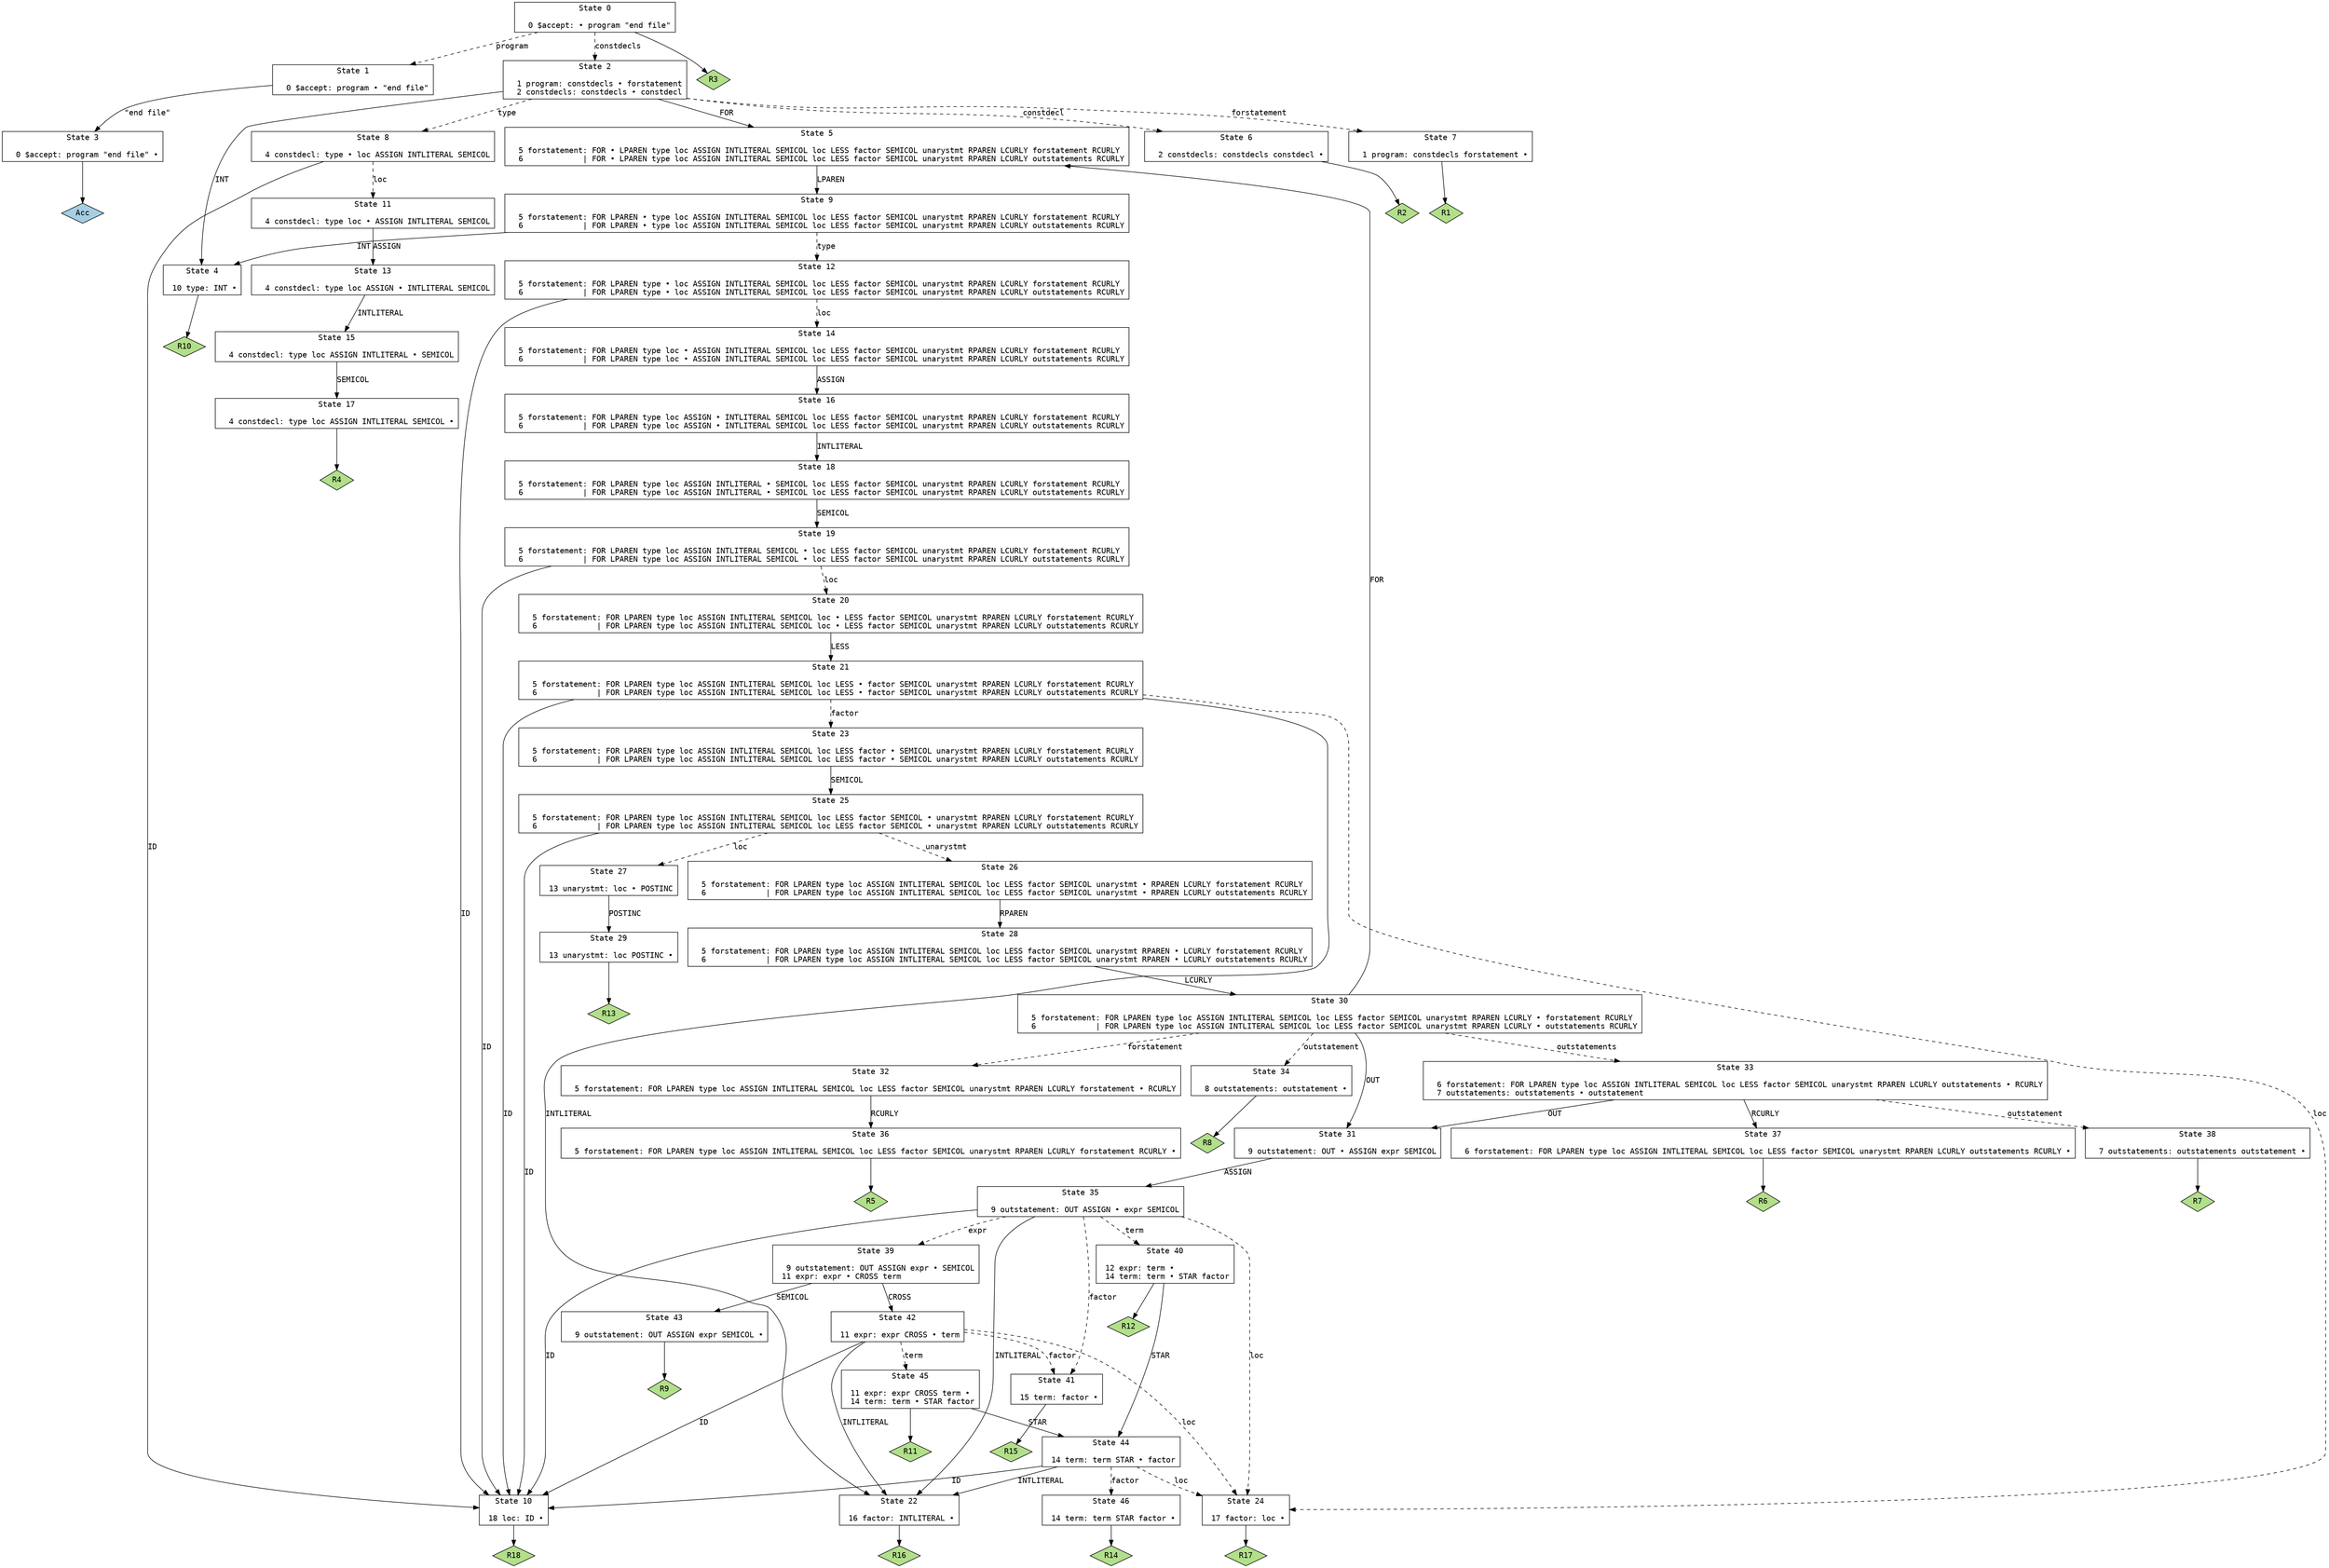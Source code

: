 // Generated by GNU Bison 3.8.2.
// Report bugs to <bug-bison@gnu.org>.
// Home page: <https://www.gnu.org/software/bison/>.

digraph "parser.yy"
{
  node [fontname = courier, shape = box, colorscheme = paired6]
  edge [fontname = courier]

  0 [label="State 0\n\l  0 $accept: • program \"end file\"\l"]
  0 -> 1 [style=dashed label="program"]
  0 -> 2 [style=dashed label="constdecls"]
  0 -> "0R3" [style=solid]
 "0R3" [label="R3", fillcolor=3, shape=diamond, style=filled]
  1 [label="State 1\n\l  0 $accept: program • \"end file\"\l"]
  1 -> 3 [style=solid label="\"end file\""]
  2 [label="State 2\n\l  1 program: constdecls • forstatement\l  2 constdecls: constdecls • constdecl\l"]
  2 -> 4 [style=solid label="INT"]
  2 -> 5 [style=solid label="FOR"]
  2 -> 6 [style=dashed label="constdecl"]
  2 -> 7 [style=dashed label="forstatement"]
  2 -> 8 [style=dashed label="type"]
  3 [label="State 3\n\l  0 $accept: program \"end file\" •\l"]
  3 -> "3R0" [style=solid]
 "3R0" [label="Acc", fillcolor=1, shape=diamond, style=filled]
  4 [label="State 4\n\l 10 type: INT •\l"]
  4 -> "4R10" [style=solid]
 "4R10" [label="R10", fillcolor=3, shape=diamond, style=filled]
  5 [label="State 5\n\l  5 forstatement: FOR • LPAREN type loc ASSIGN INTLITERAL SEMICOL loc LESS factor SEMICOL unarystmt RPAREN LCURLY forstatement RCURLY\l  6             | FOR • LPAREN type loc ASSIGN INTLITERAL SEMICOL loc LESS factor SEMICOL unarystmt RPAREN LCURLY outstatements RCURLY\l"]
  5 -> 9 [style=solid label="LPAREN"]
  6 [label="State 6\n\l  2 constdecls: constdecls constdecl •\l"]
  6 -> "6R2" [style=solid]
 "6R2" [label="R2", fillcolor=3, shape=diamond, style=filled]
  7 [label="State 7\n\l  1 program: constdecls forstatement •\l"]
  7 -> "7R1" [style=solid]
 "7R1" [label="R1", fillcolor=3, shape=diamond, style=filled]
  8 [label="State 8\n\l  4 constdecl: type • loc ASSIGN INTLITERAL SEMICOL\l"]
  8 -> 10 [style=solid label="ID"]
  8 -> 11 [style=dashed label="loc"]
  9 [label="State 9\n\l  5 forstatement: FOR LPAREN • type loc ASSIGN INTLITERAL SEMICOL loc LESS factor SEMICOL unarystmt RPAREN LCURLY forstatement RCURLY\l  6             | FOR LPAREN • type loc ASSIGN INTLITERAL SEMICOL loc LESS factor SEMICOL unarystmt RPAREN LCURLY outstatements RCURLY\l"]
  9 -> 4 [style=solid label="INT"]
  9 -> 12 [style=dashed label="type"]
  10 [label="State 10\n\l 18 loc: ID •\l"]
  10 -> "10R18" [style=solid]
 "10R18" [label="R18", fillcolor=3, shape=diamond, style=filled]
  11 [label="State 11\n\l  4 constdecl: type loc • ASSIGN INTLITERAL SEMICOL\l"]
  11 -> 13 [style=solid label="ASSIGN"]
  12 [label="State 12\n\l  5 forstatement: FOR LPAREN type • loc ASSIGN INTLITERAL SEMICOL loc LESS factor SEMICOL unarystmt RPAREN LCURLY forstatement RCURLY\l  6             | FOR LPAREN type • loc ASSIGN INTLITERAL SEMICOL loc LESS factor SEMICOL unarystmt RPAREN LCURLY outstatements RCURLY\l"]
  12 -> 10 [style=solid label="ID"]
  12 -> 14 [style=dashed label="loc"]
  13 [label="State 13\n\l  4 constdecl: type loc ASSIGN • INTLITERAL SEMICOL\l"]
  13 -> 15 [style=solid label="INTLITERAL"]
  14 [label="State 14\n\l  5 forstatement: FOR LPAREN type loc • ASSIGN INTLITERAL SEMICOL loc LESS factor SEMICOL unarystmt RPAREN LCURLY forstatement RCURLY\l  6             | FOR LPAREN type loc • ASSIGN INTLITERAL SEMICOL loc LESS factor SEMICOL unarystmt RPAREN LCURLY outstatements RCURLY\l"]
  14 -> 16 [style=solid label="ASSIGN"]
  15 [label="State 15\n\l  4 constdecl: type loc ASSIGN INTLITERAL • SEMICOL\l"]
  15 -> 17 [style=solid label="SEMICOL"]
  16 [label="State 16\n\l  5 forstatement: FOR LPAREN type loc ASSIGN • INTLITERAL SEMICOL loc LESS factor SEMICOL unarystmt RPAREN LCURLY forstatement RCURLY\l  6             | FOR LPAREN type loc ASSIGN • INTLITERAL SEMICOL loc LESS factor SEMICOL unarystmt RPAREN LCURLY outstatements RCURLY\l"]
  16 -> 18 [style=solid label="INTLITERAL"]
  17 [label="State 17\n\l  4 constdecl: type loc ASSIGN INTLITERAL SEMICOL •\l"]
  17 -> "17R4" [style=solid]
 "17R4" [label="R4", fillcolor=3, shape=diamond, style=filled]
  18 [label="State 18\n\l  5 forstatement: FOR LPAREN type loc ASSIGN INTLITERAL • SEMICOL loc LESS factor SEMICOL unarystmt RPAREN LCURLY forstatement RCURLY\l  6             | FOR LPAREN type loc ASSIGN INTLITERAL • SEMICOL loc LESS factor SEMICOL unarystmt RPAREN LCURLY outstatements RCURLY\l"]
  18 -> 19 [style=solid label="SEMICOL"]
  19 [label="State 19\n\l  5 forstatement: FOR LPAREN type loc ASSIGN INTLITERAL SEMICOL • loc LESS factor SEMICOL unarystmt RPAREN LCURLY forstatement RCURLY\l  6             | FOR LPAREN type loc ASSIGN INTLITERAL SEMICOL • loc LESS factor SEMICOL unarystmt RPAREN LCURLY outstatements RCURLY\l"]
  19 -> 10 [style=solid label="ID"]
  19 -> 20 [style=dashed label="loc"]
  20 [label="State 20\n\l  5 forstatement: FOR LPAREN type loc ASSIGN INTLITERAL SEMICOL loc • LESS factor SEMICOL unarystmt RPAREN LCURLY forstatement RCURLY\l  6             | FOR LPAREN type loc ASSIGN INTLITERAL SEMICOL loc • LESS factor SEMICOL unarystmt RPAREN LCURLY outstatements RCURLY\l"]
  20 -> 21 [style=solid label="LESS"]
  21 [label="State 21\n\l  5 forstatement: FOR LPAREN type loc ASSIGN INTLITERAL SEMICOL loc LESS • factor SEMICOL unarystmt RPAREN LCURLY forstatement RCURLY\l  6             | FOR LPAREN type loc ASSIGN INTLITERAL SEMICOL loc LESS • factor SEMICOL unarystmt RPAREN LCURLY outstatements RCURLY\l"]
  21 -> 10 [style=solid label="ID"]
  21 -> 22 [style=solid label="INTLITERAL"]
  21 -> 23 [style=dashed label="factor"]
  21 -> 24 [style=dashed label="loc"]
  22 [label="State 22\n\l 16 factor: INTLITERAL •\l"]
  22 -> "22R16" [style=solid]
 "22R16" [label="R16", fillcolor=3, shape=diamond, style=filled]
  23 [label="State 23\n\l  5 forstatement: FOR LPAREN type loc ASSIGN INTLITERAL SEMICOL loc LESS factor • SEMICOL unarystmt RPAREN LCURLY forstatement RCURLY\l  6             | FOR LPAREN type loc ASSIGN INTLITERAL SEMICOL loc LESS factor • SEMICOL unarystmt RPAREN LCURLY outstatements RCURLY\l"]
  23 -> 25 [style=solid label="SEMICOL"]
  24 [label="State 24\n\l 17 factor: loc •\l"]
  24 -> "24R17" [style=solid]
 "24R17" [label="R17", fillcolor=3, shape=diamond, style=filled]
  25 [label="State 25\n\l  5 forstatement: FOR LPAREN type loc ASSIGN INTLITERAL SEMICOL loc LESS factor SEMICOL • unarystmt RPAREN LCURLY forstatement RCURLY\l  6             | FOR LPAREN type loc ASSIGN INTLITERAL SEMICOL loc LESS factor SEMICOL • unarystmt RPAREN LCURLY outstatements RCURLY\l"]
  25 -> 10 [style=solid label="ID"]
  25 -> 26 [style=dashed label="unarystmt"]
  25 -> 27 [style=dashed label="loc"]
  26 [label="State 26\n\l  5 forstatement: FOR LPAREN type loc ASSIGN INTLITERAL SEMICOL loc LESS factor SEMICOL unarystmt • RPAREN LCURLY forstatement RCURLY\l  6             | FOR LPAREN type loc ASSIGN INTLITERAL SEMICOL loc LESS factor SEMICOL unarystmt • RPAREN LCURLY outstatements RCURLY\l"]
  26 -> 28 [style=solid label="RPAREN"]
  27 [label="State 27\n\l 13 unarystmt: loc • POSTINC\l"]
  27 -> 29 [style=solid label="POSTINC"]
  28 [label="State 28\n\l  5 forstatement: FOR LPAREN type loc ASSIGN INTLITERAL SEMICOL loc LESS factor SEMICOL unarystmt RPAREN • LCURLY forstatement RCURLY\l  6             | FOR LPAREN type loc ASSIGN INTLITERAL SEMICOL loc LESS factor SEMICOL unarystmt RPAREN • LCURLY outstatements RCURLY\l"]
  28 -> 30 [style=solid label="LCURLY"]
  29 [label="State 29\n\l 13 unarystmt: loc POSTINC •\l"]
  29 -> "29R13" [style=solid]
 "29R13" [label="R13", fillcolor=3, shape=diamond, style=filled]
  30 [label="State 30\n\l  5 forstatement: FOR LPAREN type loc ASSIGN INTLITERAL SEMICOL loc LESS factor SEMICOL unarystmt RPAREN LCURLY • forstatement RCURLY\l  6             | FOR LPAREN type loc ASSIGN INTLITERAL SEMICOL loc LESS factor SEMICOL unarystmt RPAREN LCURLY • outstatements RCURLY\l"]
  30 -> 5 [style=solid label="FOR"]
  30 -> 31 [style=solid label="OUT"]
  30 -> 32 [style=dashed label="forstatement"]
  30 -> 33 [style=dashed label="outstatements"]
  30 -> 34 [style=dashed label="outstatement"]
  31 [label="State 31\n\l  9 outstatement: OUT • ASSIGN expr SEMICOL\l"]
  31 -> 35 [style=solid label="ASSIGN"]
  32 [label="State 32\n\l  5 forstatement: FOR LPAREN type loc ASSIGN INTLITERAL SEMICOL loc LESS factor SEMICOL unarystmt RPAREN LCURLY forstatement • RCURLY\l"]
  32 -> 36 [style=solid label="RCURLY"]
  33 [label="State 33\n\l  6 forstatement: FOR LPAREN type loc ASSIGN INTLITERAL SEMICOL loc LESS factor SEMICOL unarystmt RPAREN LCURLY outstatements • RCURLY\l  7 outstatements: outstatements • outstatement\l"]
  33 -> 37 [style=solid label="RCURLY"]
  33 -> 31 [style=solid label="OUT"]
  33 -> 38 [style=dashed label="outstatement"]
  34 [label="State 34\n\l  8 outstatements: outstatement •\l"]
  34 -> "34R8" [style=solid]
 "34R8" [label="R8", fillcolor=3, shape=diamond, style=filled]
  35 [label="State 35\n\l  9 outstatement: OUT ASSIGN • expr SEMICOL\l"]
  35 -> 10 [style=solid label="ID"]
  35 -> 22 [style=solid label="INTLITERAL"]
  35 -> 39 [style=dashed label="expr"]
  35 -> 40 [style=dashed label="term"]
  35 -> 41 [style=dashed label="factor"]
  35 -> 24 [style=dashed label="loc"]
  36 [label="State 36\n\l  5 forstatement: FOR LPAREN type loc ASSIGN INTLITERAL SEMICOL loc LESS factor SEMICOL unarystmt RPAREN LCURLY forstatement RCURLY •\l"]
  36 -> "36R5" [style=solid]
 "36R5" [label="R5", fillcolor=3, shape=diamond, style=filled]
  37 [label="State 37\n\l  6 forstatement: FOR LPAREN type loc ASSIGN INTLITERAL SEMICOL loc LESS factor SEMICOL unarystmt RPAREN LCURLY outstatements RCURLY •\l"]
  37 -> "37R6" [style=solid]
 "37R6" [label="R6", fillcolor=3, shape=diamond, style=filled]
  38 [label="State 38\n\l  7 outstatements: outstatements outstatement •\l"]
  38 -> "38R7" [style=solid]
 "38R7" [label="R7", fillcolor=3, shape=diamond, style=filled]
  39 [label="State 39\n\l  9 outstatement: OUT ASSIGN expr • SEMICOL\l 11 expr: expr • CROSS term\l"]
  39 -> 42 [style=solid label="CROSS"]
  39 -> 43 [style=solid label="SEMICOL"]
  40 [label="State 40\n\l 12 expr: term •\l 14 term: term • STAR factor\l"]
  40 -> 44 [style=solid label="STAR"]
  40 -> "40R12" [style=solid]
 "40R12" [label="R12", fillcolor=3, shape=diamond, style=filled]
  41 [label="State 41\n\l 15 term: factor •\l"]
  41 -> "41R15" [style=solid]
 "41R15" [label="R15", fillcolor=3, shape=diamond, style=filled]
  42 [label="State 42\n\l 11 expr: expr CROSS • term\l"]
  42 -> 10 [style=solid label="ID"]
  42 -> 22 [style=solid label="INTLITERAL"]
  42 -> 45 [style=dashed label="term"]
  42 -> 41 [style=dashed label="factor"]
  42 -> 24 [style=dashed label="loc"]
  43 [label="State 43\n\l  9 outstatement: OUT ASSIGN expr SEMICOL •\l"]
  43 -> "43R9" [style=solid]
 "43R9" [label="R9", fillcolor=3, shape=diamond, style=filled]
  44 [label="State 44\n\l 14 term: term STAR • factor\l"]
  44 -> 10 [style=solid label="ID"]
  44 -> 22 [style=solid label="INTLITERAL"]
  44 -> 46 [style=dashed label="factor"]
  44 -> 24 [style=dashed label="loc"]
  45 [label="State 45\n\l 11 expr: expr CROSS term •\l 14 term: term • STAR factor\l"]
  45 -> 44 [style=solid label="STAR"]
  45 -> "45R11" [style=solid]
 "45R11" [label="R11", fillcolor=3, shape=diamond, style=filled]
  46 [label="State 46\n\l 14 term: term STAR factor •\l"]
  46 -> "46R14" [style=solid]
 "46R14" [label="R14", fillcolor=3, shape=diamond, style=filled]
}
